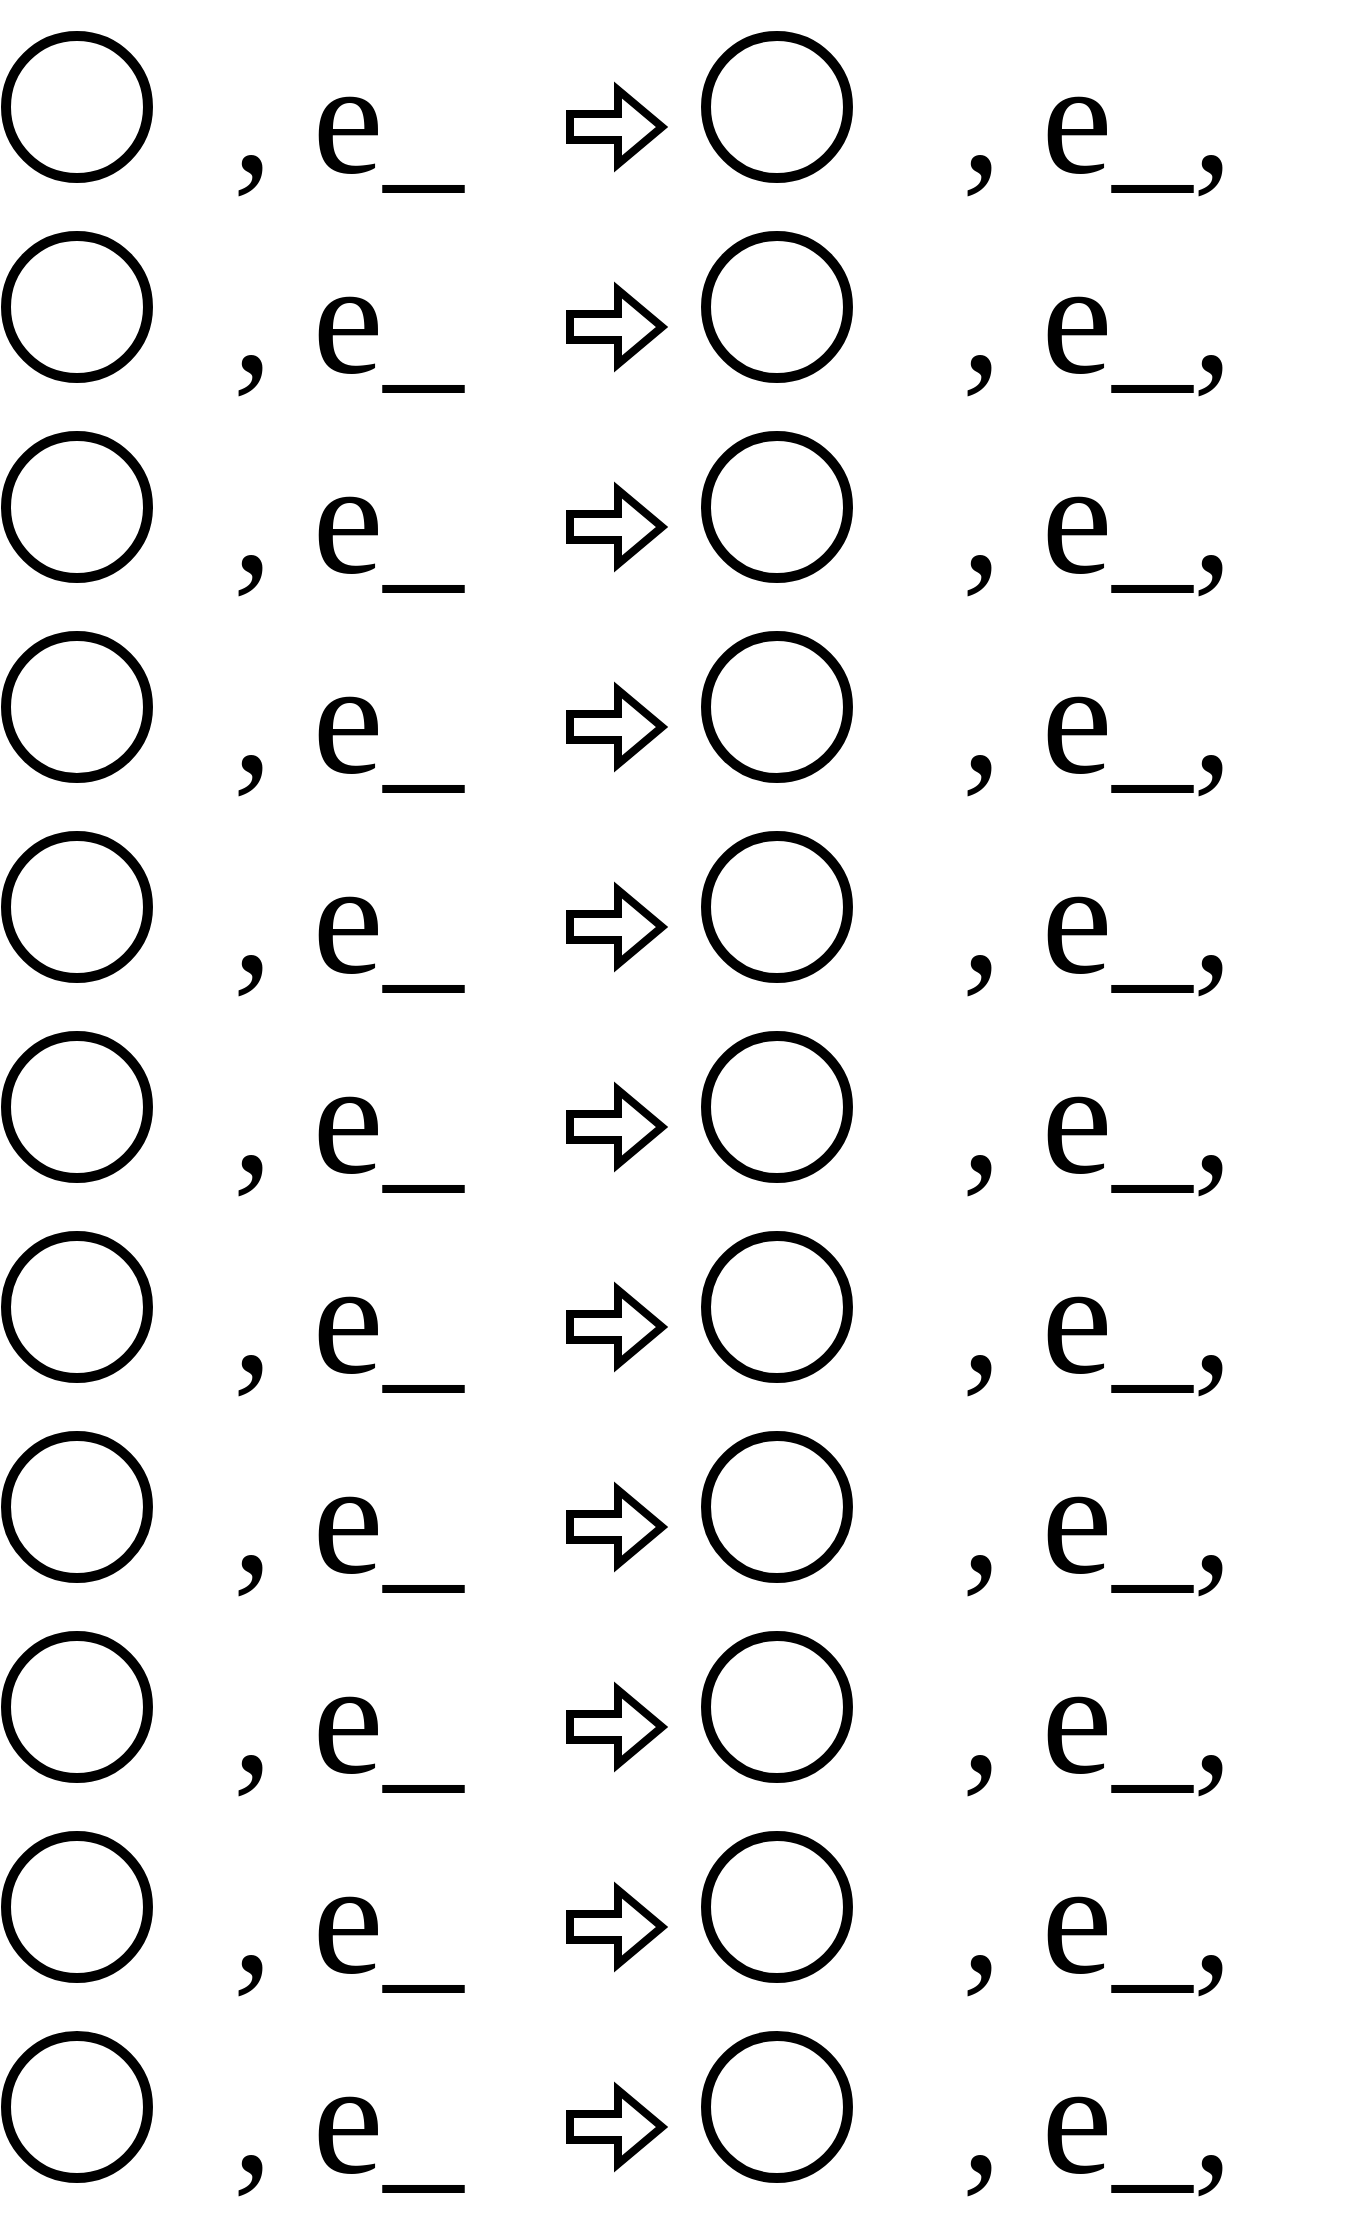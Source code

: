 <mxfile version="28.2.5" pages="2">
  <diagram name="Vierge" id="iw29GuTBBNWIZzp9MncZ">
    <mxGraphModel dx="1426" dy="745" grid="1" gridSize="10" guides="1" tooltips="1" connect="1" arrows="1" fold="1" page="1" pageScale="1" pageWidth="827" pageHeight="1169" math="0" shadow="0">
      <root>
        <mxCell id="0" />
        <mxCell id="1" parent="0" />
        <mxCell id="5Nw2cEjZZyRtjWfq3DIT-2" value="" style="group" vertex="1" connectable="0" parent="1">
          <mxGeometry x="40" y="40" width="670" height="70" as="geometry" />
        </mxCell>
        <mxCell id="Um1-8LYJTlw4Rx7Kc_Mi-1" value="&lt;font style=&quot;font-size: 80px;&quot; face=&quot;Lucida Console&quot;&gt;, e_&lt;/font&gt;" style="text;html=1;align=center;verticalAlign=middle;whiteSpace=wrap;rounded=0;fontSize=90;" parent="5Nw2cEjZZyRtjWfq3DIT-2" vertex="1">
          <mxGeometry x="71" y="1" width="200" height="70" as="geometry" />
        </mxCell>
        <mxCell id="Um1-8LYJTlw4Rx7Kc_Mi-2" value="" style="shape=flexArrow;endArrow=classic;html=1;rounded=0;strokeWidth=4;" parent="5Nw2cEjZZyRtjWfq3DIT-2" edge="1">
          <mxGeometry width="50" height="50" relative="1" as="geometry">
            <mxPoint x="280" y="45.5" as="sourcePoint" />
            <mxPoint x="330" y="45.5" as="targetPoint" />
          </mxGeometry>
        </mxCell>
        <mxCell id="Um1-8LYJTlw4Rx7Kc_Mi-4" value="" style="ellipse;whiteSpace=wrap;html=1;aspect=fixed;strokeWidth=5;" parent="5Nw2cEjZZyRtjWfq3DIT-2" vertex="1">
          <mxGeometry width="71" height="71" as="geometry" />
        </mxCell>
        <mxCell id="Um1-8LYJTlw4Rx7Kc_Mi-7" value="&lt;font style=&quot;font-size: 80px;&quot; face=&quot;Lucida Console&quot;&gt;, e_,&lt;/font&gt;" style="text;html=1;align=center;verticalAlign=middle;whiteSpace=wrap;rounded=0;fontSize=90;" parent="5Nw2cEjZZyRtjWfq3DIT-2" vertex="1">
          <mxGeometry x="421" y="1" width="249" height="70" as="geometry" />
        </mxCell>
        <mxCell id="Um1-8LYJTlw4Rx7Kc_Mi-8" value="" style="ellipse;whiteSpace=wrap;html=1;aspect=fixed;strokeWidth=5;" parent="5Nw2cEjZZyRtjWfq3DIT-2" vertex="1">
          <mxGeometry x="350" width="71" height="71" as="geometry" />
        </mxCell>
        <mxCell id="5Nw2cEjZZyRtjWfq3DIT-3" value="" style="group" vertex="1" connectable="0" parent="1">
          <mxGeometry x="40" y="140" width="670" height="71" as="geometry" />
        </mxCell>
        <mxCell id="5Nw2cEjZZyRtjWfq3DIT-4" value="&lt;font style=&quot;font-size: 80px;&quot; face=&quot;Lucida Console&quot;&gt;, e_&lt;/font&gt;" style="text;html=1;align=center;verticalAlign=middle;whiteSpace=wrap;rounded=0;fontSize=90;" vertex="1" parent="5Nw2cEjZZyRtjWfq3DIT-3">
          <mxGeometry x="71" y="1" width="200" height="70" as="geometry" />
        </mxCell>
        <mxCell id="5Nw2cEjZZyRtjWfq3DIT-5" value="" style="shape=flexArrow;endArrow=classic;html=1;rounded=0;strokeWidth=4;" edge="1" parent="5Nw2cEjZZyRtjWfq3DIT-3">
          <mxGeometry width="50" height="50" relative="1" as="geometry">
            <mxPoint x="280" y="45.5" as="sourcePoint" />
            <mxPoint x="330" y="45.5" as="targetPoint" />
          </mxGeometry>
        </mxCell>
        <mxCell id="5Nw2cEjZZyRtjWfq3DIT-6" value="" style="ellipse;whiteSpace=wrap;html=1;aspect=fixed;strokeWidth=5;" vertex="1" parent="5Nw2cEjZZyRtjWfq3DIT-3">
          <mxGeometry width="71" height="71" as="geometry" />
        </mxCell>
        <mxCell id="5Nw2cEjZZyRtjWfq3DIT-7" value="&lt;font style=&quot;font-size: 80px;&quot; face=&quot;Lucida Console&quot;&gt;, e_,&lt;/font&gt;" style="text;html=1;align=center;verticalAlign=middle;whiteSpace=wrap;rounded=0;fontSize=90;" vertex="1" parent="5Nw2cEjZZyRtjWfq3DIT-3">
          <mxGeometry x="421" y="1" width="249" height="70" as="geometry" />
        </mxCell>
        <mxCell id="5Nw2cEjZZyRtjWfq3DIT-8" value="" style="ellipse;whiteSpace=wrap;html=1;aspect=fixed;strokeWidth=5;" vertex="1" parent="5Nw2cEjZZyRtjWfq3DIT-3">
          <mxGeometry x="350" width="71" height="71" as="geometry" />
        </mxCell>
        <mxCell id="5Nw2cEjZZyRtjWfq3DIT-9" value="" style="group" vertex="1" connectable="0" parent="1">
          <mxGeometry x="40" y="240" width="670" height="71" as="geometry" />
        </mxCell>
        <mxCell id="5Nw2cEjZZyRtjWfq3DIT-10" value="&lt;font style=&quot;font-size: 80px;&quot; face=&quot;Lucida Console&quot;&gt;, e_&lt;/font&gt;" style="text;html=1;align=center;verticalAlign=middle;whiteSpace=wrap;rounded=0;fontSize=90;" vertex="1" parent="5Nw2cEjZZyRtjWfq3DIT-9">
          <mxGeometry x="71" y="1" width="200" height="70" as="geometry" />
        </mxCell>
        <mxCell id="5Nw2cEjZZyRtjWfq3DIT-11" value="" style="shape=flexArrow;endArrow=classic;html=1;rounded=0;strokeWidth=4;" edge="1" parent="5Nw2cEjZZyRtjWfq3DIT-9">
          <mxGeometry width="50" height="50" relative="1" as="geometry">
            <mxPoint x="280" y="45.5" as="sourcePoint" />
            <mxPoint x="330" y="45.5" as="targetPoint" />
          </mxGeometry>
        </mxCell>
        <mxCell id="5Nw2cEjZZyRtjWfq3DIT-12" value="" style="ellipse;whiteSpace=wrap;html=1;aspect=fixed;strokeWidth=5;" vertex="1" parent="5Nw2cEjZZyRtjWfq3DIT-9">
          <mxGeometry width="71" height="71" as="geometry" />
        </mxCell>
        <mxCell id="5Nw2cEjZZyRtjWfq3DIT-13" value="&lt;font style=&quot;font-size: 80px;&quot; face=&quot;Lucida Console&quot;&gt;, e_,&lt;/font&gt;" style="text;html=1;align=center;verticalAlign=middle;whiteSpace=wrap;rounded=0;fontSize=90;" vertex="1" parent="5Nw2cEjZZyRtjWfq3DIT-9">
          <mxGeometry x="421" y="1" width="249" height="70" as="geometry" />
        </mxCell>
        <mxCell id="5Nw2cEjZZyRtjWfq3DIT-14" value="" style="ellipse;whiteSpace=wrap;html=1;aspect=fixed;strokeWidth=5;" vertex="1" parent="5Nw2cEjZZyRtjWfq3DIT-9">
          <mxGeometry x="350" width="71" height="71" as="geometry" />
        </mxCell>
        <mxCell id="5Nw2cEjZZyRtjWfq3DIT-15" value="" style="group" vertex="1" connectable="0" parent="1">
          <mxGeometry x="40" y="340" width="670" height="71" as="geometry" />
        </mxCell>
        <mxCell id="5Nw2cEjZZyRtjWfq3DIT-16" value="&lt;font style=&quot;font-size: 80px;&quot; face=&quot;Lucida Console&quot;&gt;, e_&lt;/font&gt;" style="text;html=1;align=center;verticalAlign=middle;whiteSpace=wrap;rounded=0;fontSize=90;" vertex="1" parent="5Nw2cEjZZyRtjWfq3DIT-15">
          <mxGeometry x="71" y="1" width="200" height="70" as="geometry" />
        </mxCell>
        <mxCell id="5Nw2cEjZZyRtjWfq3DIT-17" value="" style="shape=flexArrow;endArrow=classic;html=1;rounded=0;strokeWidth=4;" edge="1" parent="5Nw2cEjZZyRtjWfq3DIT-15">
          <mxGeometry width="50" height="50" relative="1" as="geometry">
            <mxPoint x="280" y="45.5" as="sourcePoint" />
            <mxPoint x="330" y="45.5" as="targetPoint" />
          </mxGeometry>
        </mxCell>
        <mxCell id="5Nw2cEjZZyRtjWfq3DIT-18" value="" style="ellipse;whiteSpace=wrap;html=1;aspect=fixed;strokeWidth=5;" vertex="1" parent="5Nw2cEjZZyRtjWfq3DIT-15">
          <mxGeometry width="71" height="71" as="geometry" />
        </mxCell>
        <mxCell id="5Nw2cEjZZyRtjWfq3DIT-19" value="&lt;font style=&quot;font-size: 80px;&quot; face=&quot;Lucida Console&quot;&gt;, e_,&lt;/font&gt;" style="text;html=1;align=center;verticalAlign=middle;whiteSpace=wrap;rounded=0;fontSize=90;" vertex="1" parent="5Nw2cEjZZyRtjWfq3DIT-15">
          <mxGeometry x="421" y="1" width="249" height="70" as="geometry" />
        </mxCell>
        <mxCell id="5Nw2cEjZZyRtjWfq3DIT-20" value="" style="ellipse;whiteSpace=wrap;html=1;aspect=fixed;strokeWidth=5;" vertex="1" parent="5Nw2cEjZZyRtjWfq3DIT-15">
          <mxGeometry x="350" width="71" height="71" as="geometry" />
        </mxCell>
        <mxCell id="5Nw2cEjZZyRtjWfq3DIT-51" value="" style="group" vertex="1" connectable="0" parent="1">
          <mxGeometry x="40" y="440" width="670" height="70" as="geometry" />
        </mxCell>
        <mxCell id="5Nw2cEjZZyRtjWfq3DIT-52" value="&lt;font style=&quot;font-size: 80px;&quot; face=&quot;Lucida Console&quot;&gt;, e_&lt;/font&gt;" style="text;html=1;align=center;verticalAlign=middle;whiteSpace=wrap;rounded=0;fontSize=90;" vertex="1" parent="5Nw2cEjZZyRtjWfq3DIT-51">
          <mxGeometry x="71" y="1" width="200" height="70" as="geometry" />
        </mxCell>
        <mxCell id="5Nw2cEjZZyRtjWfq3DIT-53" value="" style="shape=flexArrow;endArrow=classic;html=1;rounded=0;strokeWidth=4;" edge="1" parent="5Nw2cEjZZyRtjWfq3DIT-51">
          <mxGeometry width="50" height="50" relative="1" as="geometry">
            <mxPoint x="280" y="45.5" as="sourcePoint" />
            <mxPoint x="330" y="45.5" as="targetPoint" />
          </mxGeometry>
        </mxCell>
        <mxCell id="5Nw2cEjZZyRtjWfq3DIT-54" value="" style="ellipse;whiteSpace=wrap;html=1;aspect=fixed;strokeWidth=5;" vertex="1" parent="5Nw2cEjZZyRtjWfq3DIT-51">
          <mxGeometry width="71" height="71" as="geometry" />
        </mxCell>
        <mxCell id="5Nw2cEjZZyRtjWfq3DIT-55" value="&lt;font style=&quot;font-size: 80px;&quot; face=&quot;Lucida Console&quot;&gt;, e_,&lt;/font&gt;" style="text;html=1;align=center;verticalAlign=middle;whiteSpace=wrap;rounded=0;fontSize=90;" vertex="1" parent="5Nw2cEjZZyRtjWfq3DIT-51">
          <mxGeometry x="421" y="1" width="249" height="70" as="geometry" />
        </mxCell>
        <mxCell id="5Nw2cEjZZyRtjWfq3DIT-56" value="" style="ellipse;whiteSpace=wrap;html=1;aspect=fixed;strokeWidth=5;" vertex="1" parent="5Nw2cEjZZyRtjWfq3DIT-51">
          <mxGeometry x="350" width="71" height="71" as="geometry" />
        </mxCell>
        <mxCell id="5Nw2cEjZZyRtjWfq3DIT-57" value="" style="group" vertex="1" connectable="0" parent="1">
          <mxGeometry x="40" y="540" width="670" height="71" as="geometry" />
        </mxCell>
        <mxCell id="5Nw2cEjZZyRtjWfq3DIT-58" value="&lt;font style=&quot;font-size: 80px;&quot; face=&quot;Lucida Console&quot;&gt;, e_&lt;/font&gt;" style="text;html=1;align=center;verticalAlign=middle;whiteSpace=wrap;rounded=0;fontSize=90;" vertex="1" parent="5Nw2cEjZZyRtjWfq3DIT-57">
          <mxGeometry x="71" y="1" width="200" height="70" as="geometry" />
        </mxCell>
        <mxCell id="5Nw2cEjZZyRtjWfq3DIT-59" value="" style="shape=flexArrow;endArrow=classic;html=1;rounded=0;strokeWidth=4;" edge="1" parent="5Nw2cEjZZyRtjWfq3DIT-57">
          <mxGeometry width="50" height="50" relative="1" as="geometry">
            <mxPoint x="280" y="45.5" as="sourcePoint" />
            <mxPoint x="330" y="45.5" as="targetPoint" />
          </mxGeometry>
        </mxCell>
        <mxCell id="5Nw2cEjZZyRtjWfq3DIT-60" value="" style="ellipse;whiteSpace=wrap;html=1;aspect=fixed;strokeWidth=5;" vertex="1" parent="5Nw2cEjZZyRtjWfq3DIT-57">
          <mxGeometry width="71" height="71" as="geometry" />
        </mxCell>
        <mxCell id="5Nw2cEjZZyRtjWfq3DIT-61" value="&lt;font style=&quot;font-size: 80px;&quot; face=&quot;Lucida Console&quot;&gt;, e_,&lt;/font&gt;" style="text;html=1;align=center;verticalAlign=middle;whiteSpace=wrap;rounded=0;fontSize=90;" vertex="1" parent="5Nw2cEjZZyRtjWfq3DIT-57">
          <mxGeometry x="421" y="1" width="249" height="70" as="geometry" />
        </mxCell>
        <mxCell id="5Nw2cEjZZyRtjWfq3DIT-62" value="" style="ellipse;whiteSpace=wrap;html=1;aspect=fixed;strokeWidth=5;" vertex="1" parent="5Nw2cEjZZyRtjWfq3DIT-57">
          <mxGeometry x="350" width="71" height="71" as="geometry" />
        </mxCell>
        <mxCell id="5Nw2cEjZZyRtjWfq3DIT-63" value="" style="group" vertex="1" connectable="0" parent="1">
          <mxGeometry x="40" y="640" width="670" height="71" as="geometry" />
        </mxCell>
        <mxCell id="5Nw2cEjZZyRtjWfq3DIT-64" value="&lt;font style=&quot;font-size: 80px;&quot; face=&quot;Lucida Console&quot;&gt;, e_&lt;/font&gt;" style="text;html=1;align=center;verticalAlign=middle;whiteSpace=wrap;rounded=0;fontSize=90;" vertex="1" parent="5Nw2cEjZZyRtjWfq3DIT-63">
          <mxGeometry x="71" y="1" width="200" height="70" as="geometry" />
        </mxCell>
        <mxCell id="5Nw2cEjZZyRtjWfq3DIT-65" value="" style="shape=flexArrow;endArrow=classic;html=1;rounded=0;strokeWidth=4;" edge="1" parent="5Nw2cEjZZyRtjWfq3DIT-63">
          <mxGeometry width="50" height="50" relative="1" as="geometry">
            <mxPoint x="280" y="45.5" as="sourcePoint" />
            <mxPoint x="330" y="45.5" as="targetPoint" />
          </mxGeometry>
        </mxCell>
        <mxCell id="5Nw2cEjZZyRtjWfq3DIT-66" value="" style="ellipse;whiteSpace=wrap;html=1;aspect=fixed;strokeWidth=5;" vertex="1" parent="5Nw2cEjZZyRtjWfq3DIT-63">
          <mxGeometry width="71" height="71" as="geometry" />
        </mxCell>
        <mxCell id="5Nw2cEjZZyRtjWfq3DIT-67" value="&lt;font style=&quot;font-size: 80px;&quot; face=&quot;Lucida Console&quot;&gt;, e_,&lt;/font&gt;" style="text;html=1;align=center;verticalAlign=middle;whiteSpace=wrap;rounded=0;fontSize=90;" vertex="1" parent="5Nw2cEjZZyRtjWfq3DIT-63">
          <mxGeometry x="421" y="1" width="249" height="70" as="geometry" />
        </mxCell>
        <mxCell id="5Nw2cEjZZyRtjWfq3DIT-68" value="" style="ellipse;whiteSpace=wrap;html=1;aspect=fixed;strokeWidth=5;" vertex="1" parent="5Nw2cEjZZyRtjWfq3DIT-63">
          <mxGeometry x="350" width="71" height="71" as="geometry" />
        </mxCell>
        <mxCell id="5Nw2cEjZZyRtjWfq3DIT-69" value="" style="group" vertex="1" connectable="0" parent="1">
          <mxGeometry x="40" y="740" width="670" height="71" as="geometry" />
        </mxCell>
        <mxCell id="5Nw2cEjZZyRtjWfq3DIT-70" value="&lt;font style=&quot;font-size: 80px;&quot; face=&quot;Lucida Console&quot;&gt;, e_&lt;/font&gt;" style="text;html=1;align=center;verticalAlign=middle;whiteSpace=wrap;rounded=0;fontSize=90;" vertex="1" parent="5Nw2cEjZZyRtjWfq3DIT-69">
          <mxGeometry x="71" y="1" width="200" height="70" as="geometry" />
        </mxCell>
        <mxCell id="5Nw2cEjZZyRtjWfq3DIT-71" value="" style="shape=flexArrow;endArrow=classic;html=1;rounded=0;strokeWidth=4;" edge="1" parent="5Nw2cEjZZyRtjWfq3DIT-69">
          <mxGeometry width="50" height="50" relative="1" as="geometry">
            <mxPoint x="280" y="45.5" as="sourcePoint" />
            <mxPoint x="330" y="45.5" as="targetPoint" />
          </mxGeometry>
        </mxCell>
        <mxCell id="5Nw2cEjZZyRtjWfq3DIT-72" value="" style="ellipse;whiteSpace=wrap;html=1;aspect=fixed;strokeWidth=5;" vertex="1" parent="5Nw2cEjZZyRtjWfq3DIT-69">
          <mxGeometry width="71" height="71" as="geometry" />
        </mxCell>
        <mxCell id="5Nw2cEjZZyRtjWfq3DIT-73" value="&lt;font style=&quot;font-size: 80px;&quot; face=&quot;Lucida Console&quot;&gt;, e_,&lt;/font&gt;" style="text;html=1;align=center;verticalAlign=middle;whiteSpace=wrap;rounded=0;fontSize=90;" vertex="1" parent="5Nw2cEjZZyRtjWfq3DIT-69">
          <mxGeometry x="421" y="1" width="249" height="70" as="geometry" />
        </mxCell>
        <mxCell id="5Nw2cEjZZyRtjWfq3DIT-74" value="" style="ellipse;whiteSpace=wrap;html=1;aspect=fixed;strokeWidth=5;" vertex="1" parent="5Nw2cEjZZyRtjWfq3DIT-69">
          <mxGeometry x="350" width="71" height="71" as="geometry" />
        </mxCell>
        <mxCell id="5Nw2cEjZZyRtjWfq3DIT-75" value="" style="group" vertex="1" connectable="0" parent="1">
          <mxGeometry x="40" y="840" width="670" height="70" as="geometry" />
        </mxCell>
        <mxCell id="5Nw2cEjZZyRtjWfq3DIT-76" value="&lt;font style=&quot;font-size: 80px;&quot; face=&quot;Lucida Console&quot;&gt;, e_&lt;/font&gt;" style="text;html=1;align=center;verticalAlign=middle;whiteSpace=wrap;rounded=0;fontSize=90;" vertex="1" parent="5Nw2cEjZZyRtjWfq3DIT-75">
          <mxGeometry x="71" y="1" width="200" height="70" as="geometry" />
        </mxCell>
        <mxCell id="5Nw2cEjZZyRtjWfq3DIT-77" value="" style="shape=flexArrow;endArrow=classic;html=1;rounded=0;strokeWidth=4;" edge="1" parent="5Nw2cEjZZyRtjWfq3DIT-75">
          <mxGeometry width="50" height="50" relative="1" as="geometry">
            <mxPoint x="280" y="45.5" as="sourcePoint" />
            <mxPoint x="330" y="45.5" as="targetPoint" />
          </mxGeometry>
        </mxCell>
        <mxCell id="5Nw2cEjZZyRtjWfq3DIT-78" value="" style="ellipse;whiteSpace=wrap;html=1;aspect=fixed;strokeWidth=5;" vertex="1" parent="5Nw2cEjZZyRtjWfq3DIT-75">
          <mxGeometry width="71" height="71" as="geometry" />
        </mxCell>
        <mxCell id="5Nw2cEjZZyRtjWfq3DIT-79" value="&lt;font style=&quot;font-size: 80px;&quot; face=&quot;Lucida Console&quot;&gt;, e_,&lt;/font&gt;" style="text;html=1;align=center;verticalAlign=middle;whiteSpace=wrap;rounded=0;fontSize=90;" vertex="1" parent="5Nw2cEjZZyRtjWfq3DIT-75">
          <mxGeometry x="421" y="1" width="249" height="70" as="geometry" />
        </mxCell>
        <mxCell id="5Nw2cEjZZyRtjWfq3DIT-80" value="" style="ellipse;whiteSpace=wrap;html=1;aspect=fixed;strokeWidth=5;" vertex="1" parent="5Nw2cEjZZyRtjWfq3DIT-75">
          <mxGeometry x="350" width="71" height="71" as="geometry" />
        </mxCell>
        <mxCell id="5Nw2cEjZZyRtjWfq3DIT-81" value="" style="group" vertex="1" connectable="0" parent="1">
          <mxGeometry x="40" y="940" width="670" height="71" as="geometry" />
        </mxCell>
        <mxCell id="5Nw2cEjZZyRtjWfq3DIT-82" value="&lt;font style=&quot;font-size: 80px;&quot; face=&quot;Lucida Console&quot;&gt;, e_&lt;/font&gt;" style="text;html=1;align=center;verticalAlign=middle;whiteSpace=wrap;rounded=0;fontSize=90;" vertex="1" parent="5Nw2cEjZZyRtjWfq3DIT-81">
          <mxGeometry x="71" y="1" width="200" height="70" as="geometry" />
        </mxCell>
        <mxCell id="5Nw2cEjZZyRtjWfq3DIT-83" value="" style="shape=flexArrow;endArrow=classic;html=1;rounded=0;strokeWidth=4;" edge="1" parent="5Nw2cEjZZyRtjWfq3DIT-81">
          <mxGeometry width="50" height="50" relative="1" as="geometry">
            <mxPoint x="280" y="45.5" as="sourcePoint" />
            <mxPoint x="330" y="45.5" as="targetPoint" />
          </mxGeometry>
        </mxCell>
        <mxCell id="5Nw2cEjZZyRtjWfq3DIT-84" value="" style="ellipse;whiteSpace=wrap;html=1;aspect=fixed;strokeWidth=5;" vertex="1" parent="5Nw2cEjZZyRtjWfq3DIT-81">
          <mxGeometry width="71" height="71" as="geometry" />
        </mxCell>
        <mxCell id="5Nw2cEjZZyRtjWfq3DIT-85" value="&lt;font style=&quot;font-size: 80px;&quot; face=&quot;Lucida Console&quot;&gt;, e_,&lt;/font&gt;" style="text;html=1;align=center;verticalAlign=middle;whiteSpace=wrap;rounded=0;fontSize=90;" vertex="1" parent="5Nw2cEjZZyRtjWfq3DIT-81">
          <mxGeometry x="421" y="1" width="249" height="70" as="geometry" />
        </mxCell>
        <mxCell id="5Nw2cEjZZyRtjWfq3DIT-86" value="" style="ellipse;whiteSpace=wrap;html=1;aspect=fixed;strokeWidth=5;" vertex="1" parent="5Nw2cEjZZyRtjWfq3DIT-81">
          <mxGeometry x="350" width="71" height="71" as="geometry" />
        </mxCell>
        <mxCell id="5Nw2cEjZZyRtjWfq3DIT-87" value="" style="group" vertex="1" connectable="0" parent="1">
          <mxGeometry x="40" y="1040" width="670" height="71" as="geometry" />
        </mxCell>
        <mxCell id="5Nw2cEjZZyRtjWfq3DIT-88" value="&lt;font style=&quot;font-size: 80px;&quot; face=&quot;Lucida Console&quot;&gt;, e_&lt;/font&gt;" style="text;html=1;align=center;verticalAlign=middle;whiteSpace=wrap;rounded=0;fontSize=90;" vertex="1" parent="5Nw2cEjZZyRtjWfq3DIT-87">
          <mxGeometry x="71" y="1" width="200" height="70" as="geometry" />
        </mxCell>
        <mxCell id="5Nw2cEjZZyRtjWfq3DIT-89" value="" style="shape=flexArrow;endArrow=classic;html=1;rounded=0;strokeWidth=4;" edge="1" parent="5Nw2cEjZZyRtjWfq3DIT-87">
          <mxGeometry width="50" height="50" relative="1" as="geometry">
            <mxPoint x="280" y="45.5" as="sourcePoint" />
            <mxPoint x="330" y="45.5" as="targetPoint" />
          </mxGeometry>
        </mxCell>
        <mxCell id="5Nw2cEjZZyRtjWfq3DIT-90" value="" style="ellipse;whiteSpace=wrap;html=1;aspect=fixed;strokeWidth=5;" vertex="1" parent="5Nw2cEjZZyRtjWfq3DIT-87">
          <mxGeometry width="71" height="71" as="geometry" />
        </mxCell>
        <mxCell id="5Nw2cEjZZyRtjWfq3DIT-91" value="&lt;font style=&quot;font-size: 80px;&quot; face=&quot;Lucida Console&quot;&gt;, e_,&lt;/font&gt;" style="text;html=1;align=center;verticalAlign=middle;whiteSpace=wrap;rounded=0;fontSize=90;" vertex="1" parent="5Nw2cEjZZyRtjWfq3DIT-87">
          <mxGeometry x="421" y="1" width="249" height="70" as="geometry" />
        </mxCell>
        <mxCell id="5Nw2cEjZZyRtjWfq3DIT-92" value="" style="ellipse;whiteSpace=wrap;html=1;aspect=fixed;strokeWidth=5;" vertex="1" parent="5Nw2cEjZZyRtjWfq3DIT-87">
          <mxGeometry x="350" width="71" height="71" as="geometry" />
        </mxCell>
      </root>
    </mxGraphModel>
  </diagram>
  <diagram name="Machine_1" id="2Xyl_TKMC1ycNA-C0aHQ">
    <mxGraphModel dx="1426" dy="745" grid="1" gridSize="10" guides="1" tooltips="1" connect="1" arrows="1" fold="1" page="1" pageScale="1" pageWidth="827" pageHeight="1169" math="0" shadow="0">
      <root>
        <mxCell id="zdW10Jas3wFCDTWUACjv-0" />
        <mxCell id="zdW10Jas3wFCDTWUACjv-1" parent="zdW10Jas3wFCDTWUACjv-0" />
        <mxCell id="zdW10Jas3wFCDTWUACjv-2" value="" style="group" vertex="1" connectable="0" parent="zdW10Jas3wFCDTWUACjv-1">
          <mxGeometry x="40" y="40" width="670" height="70" as="geometry" />
        </mxCell>
        <mxCell id="zdW10Jas3wFCDTWUACjv-3" value="&lt;font style=&quot;font-size: 80px;&quot; face=&quot;Lucida Console&quot;&gt;, e_&lt;/font&gt;" style="text;html=1;align=center;verticalAlign=middle;whiteSpace=wrap;rounded=0;fontSize=90;" vertex="1" parent="zdW10Jas3wFCDTWUACjv-2">
          <mxGeometry x="71" y="1" width="200" height="70" as="geometry" />
        </mxCell>
        <mxCell id="zdW10Jas3wFCDTWUACjv-4" value="" style="shape=flexArrow;endArrow=classic;html=1;rounded=0;strokeWidth=4;" edge="1" parent="zdW10Jas3wFCDTWUACjv-2">
          <mxGeometry width="50" height="50" relative="1" as="geometry">
            <mxPoint x="280" y="45.5" as="sourcePoint" />
            <mxPoint x="330" y="45.5" as="targetPoint" />
          </mxGeometry>
        </mxCell>
        <mxCell id="zdW10Jas3wFCDTWUACjv-5" value="" style="ellipse;whiteSpace=wrap;html=1;aspect=fixed;strokeWidth=5;fillColor=#FF0000;" vertex="1" parent="zdW10Jas3wFCDTWUACjv-2">
          <mxGeometry width="71" height="71" as="geometry" />
        </mxCell>
        <mxCell id="zdW10Jas3wFCDTWUACjv-6" value="&lt;font style=&quot;font-size: 80px;&quot; face=&quot;Lucida Console&quot;&gt;, e_,&lt;/font&gt;" style="text;html=1;align=center;verticalAlign=middle;whiteSpace=wrap;rounded=0;fontSize=90;" vertex="1" parent="zdW10Jas3wFCDTWUACjv-2">
          <mxGeometry x="421" y="1" width="249" height="70" as="geometry" />
        </mxCell>
        <mxCell id="zdW10Jas3wFCDTWUACjv-7" value="" style="ellipse;whiteSpace=wrap;html=1;aspect=fixed;strokeWidth=5;" vertex="1" parent="zdW10Jas3wFCDTWUACjv-2">
          <mxGeometry x="350" width="71" height="71" as="geometry" />
        </mxCell>
        <mxCell id="zdW10Jas3wFCDTWUACjv-8" value="" style="group" vertex="1" connectable="0" parent="zdW10Jas3wFCDTWUACjv-1">
          <mxGeometry x="40" y="140" width="670" height="71" as="geometry" />
        </mxCell>
        <mxCell id="zdW10Jas3wFCDTWUACjv-9" value="&lt;font style=&quot;font-size: 80px;&quot; face=&quot;Lucida Console&quot;&gt;, e_&lt;/font&gt;" style="text;html=1;align=center;verticalAlign=middle;whiteSpace=wrap;rounded=0;fontSize=90;" vertex="1" parent="zdW10Jas3wFCDTWUACjv-8">
          <mxGeometry x="71" y="1" width="200" height="70" as="geometry" />
        </mxCell>
        <mxCell id="zdW10Jas3wFCDTWUACjv-10" value="" style="shape=flexArrow;endArrow=classic;html=1;rounded=0;strokeWidth=4;" edge="1" parent="zdW10Jas3wFCDTWUACjv-8">
          <mxGeometry width="50" height="50" relative="1" as="geometry">
            <mxPoint x="280" y="45.5" as="sourcePoint" />
            <mxPoint x="330" y="45.5" as="targetPoint" />
          </mxGeometry>
        </mxCell>
        <mxCell id="zdW10Jas3wFCDTWUACjv-11" value="" style="ellipse;whiteSpace=wrap;html=1;aspect=fixed;strokeWidth=5;fillColor=#0000FF;" vertex="1" parent="zdW10Jas3wFCDTWUACjv-8">
          <mxGeometry width="71" height="71" as="geometry" />
        </mxCell>
        <mxCell id="zdW10Jas3wFCDTWUACjv-12" value="&lt;font style=&quot;font-size: 80px;&quot; face=&quot;Lucida Console&quot;&gt;, e_,&lt;/font&gt;" style="text;html=1;align=center;verticalAlign=middle;whiteSpace=wrap;rounded=0;fontSize=90;" vertex="1" parent="zdW10Jas3wFCDTWUACjv-8">
          <mxGeometry x="421" y="1" width="249" height="70" as="geometry" />
        </mxCell>
        <mxCell id="zdW10Jas3wFCDTWUACjv-13" value="" style="ellipse;whiteSpace=wrap;html=1;aspect=fixed;strokeWidth=5;" vertex="1" parent="zdW10Jas3wFCDTWUACjv-8">
          <mxGeometry x="350" width="71" height="71" as="geometry" />
        </mxCell>
        <mxCell id="zdW10Jas3wFCDTWUACjv-14" value="" style="group" vertex="1" connectable="0" parent="zdW10Jas3wFCDTWUACjv-1">
          <mxGeometry x="40" y="240" width="670" height="71" as="geometry" />
        </mxCell>
        <mxCell id="zdW10Jas3wFCDTWUACjv-15" value="&lt;font style=&quot;font-size: 80px;&quot; face=&quot;Lucida Console&quot;&gt;, e_&lt;/font&gt;" style="text;html=1;align=center;verticalAlign=middle;whiteSpace=wrap;rounded=0;fontSize=90;" vertex="1" parent="zdW10Jas3wFCDTWUACjv-14">
          <mxGeometry x="71" y="1" width="200" height="70" as="geometry" />
        </mxCell>
        <mxCell id="zdW10Jas3wFCDTWUACjv-16" value="" style="shape=flexArrow;endArrow=classic;html=1;rounded=0;strokeWidth=4;" edge="1" parent="zdW10Jas3wFCDTWUACjv-14">
          <mxGeometry width="50" height="50" relative="1" as="geometry">
            <mxPoint x="280" y="45.5" as="sourcePoint" />
            <mxPoint x="330" y="45.5" as="targetPoint" />
          </mxGeometry>
        </mxCell>
        <mxCell id="zdW10Jas3wFCDTWUACjv-17" value="" style="ellipse;whiteSpace=wrap;html=1;aspect=fixed;strokeWidth=5;fillColor=#FFFF00;" vertex="1" parent="zdW10Jas3wFCDTWUACjv-14">
          <mxGeometry width="71" height="71" as="geometry" />
        </mxCell>
        <mxCell id="zdW10Jas3wFCDTWUACjv-18" value="&lt;font style=&quot;font-size: 80px;&quot; face=&quot;Lucida Console&quot;&gt;, e_,&lt;/font&gt;" style="text;html=1;align=center;verticalAlign=middle;whiteSpace=wrap;rounded=0;fontSize=90;" vertex="1" parent="zdW10Jas3wFCDTWUACjv-14">
          <mxGeometry x="421" y="1" width="249" height="70" as="geometry" />
        </mxCell>
        <mxCell id="zdW10Jas3wFCDTWUACjv-19" value="" style="ellipse;whiteSpace=wrap;html=1;aspect=fixed;strokeWidth=5;" vertex="1" parent="zdW10Jas3wFCDTWUACjv-14">
          <mxGeometry x="350" width="71" height="71" as="geometry" />
        </mxCell>
        <mxCell id="zdW10Jas3wFCDTWUACjv-20" value="" style="group" vertex="1" connectable="0" parent="zdW10Jas3wFCDTWUACjv-1">
          <mxGeometry x="40" y="340" width="670" height="71" as="geometry" />
        </mxCell>
        <mxCell id="zdW10Jas3wFCDTWUACjv-21" value="&lt;font style=&quot;font-size: 80px;&quot; face=&quot;Lucida Console&quot;&gt;, e_&lt;/font&gt;" style="text;html=1;align=center;verticalAlign=middle;whiteSpace=wrap;rounded=0;fontSize=90;" vertex="1" parent="zdW10Jas3wFCDTWUACjv-20">
          <mxGeometry x="71" y="1" width="200" height="70" as="geometry" />
        </mxCell>
        <mxCell id="zdW10Jas3wFCDTWUACjv-22" value="" style="shape=flexArrow;endArrow=classic;html=1;rounded=0;strokeWidth=4;" edge="1" parent="zdW10Jas3wFCDTWUACjv-20">
          <mxGeometry width="50" height="50" relative="1" as="geometry">
            <mxPoint x="280" y="45.5" as="sourcePoint" />
            <mxPoint x="330" y="45.5" as="targetPoint" />
          </mxGeometry>
        </mxCell>
        <mxCell id="zdW10Jas3wFCDTWUACjv-23" value="" style="ellipse;whiteSpace=wrap;html=1;aspect=fixed;strokeWidth=5;fillColor=#00FF00;" vertex="1" parent="zdW10Jas3wFCDTWUACjv-20">
          <mxGeometry width="71" height="71" as="geometry" />
        </mxCell>
        <mxCell id="zdW10Jas3wFCDTWUACjv-24" value="&lt;font style=&quot;font-size: 80px;&quot; face=&quot;Lucida Console&quot;&gt;, e_,&lt;/font&gt;" style="text;html=1;align=center;verticalAlign=middle;whiteSpace=wrap;rounded=0;fontSize=90;" vertex="1" parent="zdW10Jas3wFCDTWUACjv-20">
          <mxGeometry x="421" y="1" width="249" height="70" as="geometry" />
        </mxCell>
        <mxCell id="zdW10Jas3wFCDTWUACjv-25" value="" style="ellipse;whiteSpace=wrap;html=1;aspect=fixed;strokeWidth=5;" vertex="1" parent="zdW10Jas3wFCDTWUACjv-20">
          <mxGeometry x="350" width="71" height="71" as="geometry" />
        </mxCell>
        <mxCell id="zdW10Jas3wFCDTWUACjv-26" value="" style="group" vertex="1" connectable="0" parent="zdW10Jas3wFCDTWUACjv-1">
          <mxGeometry x="40" y="440" width="670" height="70" as="geometry" />
        </mxCell>
        <mxCell id="zdW10Jas3wFCDTWUACjv-27" value="&lt;font style=&quot;font-size: 80px;&quot; face=&quot;Lucida Console&quot;&gt;, e_&lt;/font&gt;" style="text;html=1;align=center;verticalAlign=middle;whiteSpace=wrap;rounded=0;fontSize=90;" vertex="1" parent="zdW10Jas3wFCDTWUACjv-26">
          <mxGeometry x="71" y="1" width="200" height="70" as="geometry" />
        </mxCell>
        <mxCell id="zdW10Jas3wFCDTWUACjv-28" value="" style="shape=flexArrow;endArrow=classic;html=1;rounded=0;strokeWidth=4;" edge="1" parent="zdW10Jas3wFCDTWUACjv-26">
          <mxGeometry width="50" height="50" relative="1" as="geometry">
            <mxPoint x="280" y="45.5" as="sourcePoint" />
            <mxPoint x="330" y="45.5" as="targetPoint" />
          </mxGeometry>
        </mxCell>
        <mxCell id="zdW10Jas3wFCDTWUACjv-29" value="" style="ellipse;whiteSpace=wrap;html=1;aspect=fixed;strokeWidth=5;" vertex="1" parent="zdW10Jas3wFCDTWUACjv-26">
          <mxGeometry width="71" height="71" as="geometry" />
        </mxCell>
        <mxCell id="zdW10Jas3wFCDTWUACjv-30" value="&lt;font style=&quot;font-size: 80px;&quot; face=&quot;Lucida Console&quot;&gt;, e_,&lt;/font&gt;" style="text;html=1;align=center;verticalAlign=middle;whiteSpace=wrap;rounded=0;fontSize=90;" vertex="1" parent="zdW10Jas3wFCDTWUACjv-26">
          <mxGeometry x="421" y="1" width="249" height="70" as="geometry" />
        </mxCell>
        <mxCell id="zdW10Jas3wFCDTWUACjv-31" value="" style="ellipse;whiteSpace=wrap;html=1;aspect=fixed;strokeWidth=5;" vertex="1" parent="zdW10Jas3wFCDTWUACjv-26">
          <mxGeometry x="350" width="71" height="71" as="geometry" />
        </mxCell>
        <mxCell id="zdW10Jas3wFCDTWUACjv-32" value="" style="group" vertex="1" connectable="0" parent="zdW10Jas3wFCDTWUACjv-1">
          <mxGeometry x="40" y="540" width="670" height="71" as="geometry" />
        </mxCell>
        <mxCell id="zdW10Jas3wFCDTWUACjv-33" value="&lt;font style=&quot;font-size: 80px;&quot; face=&quot;Lucida Console&quot;&gt;, e_&lt;/font&gt;" style="text;html=1;align=center;verticalAlign=middle;whiteSpace=wrap;rounded=0;fontSize=90;" vertex="1" parent="zdW10Jas3wFCDTWUACjv-32">
          <mxGeometry x="71" y="1" width="200" height="70" as="geometry" />
        </mxCell>
        <mxCell id="zdW10Jas3wFCDTWUACjv-34" value="" style="shape=flexArrow;endArrow=classic;html=1;rounded=0;strokeWidth=4;" edge="1" parent="zdW10Jas3wFCDTWUACjv-32">
          <mxGeometry width="50" height="50" relative="1" as="geometry">
            <mxPoint x="280" y="45.5" as="sourcePoint" />
            <mxPoint x="330" y="45.5" as="targetPoint" />
          </mxGeometry>
        </mxCell>
        <mxCell id="zdW10Jas3wFCDTWUACjv-35" value="" style="ellipse;whiteSpace=wrap;html=1;aspect=fixed;strokeWidth=5;" vertex="1" parent="zdW10Jas3wFCDTWUACjv-32">
          <mxGeometry width="71" height="71" as="geometry" />
        </mxCell>
        <mxCell id="zdW10Jas3wFCDTWUACjv-36" value="&lt;font style=&quot;font-size: 80px;&quot; face=&quot;Lucida Console&quot;&gt;, e_,&lt;/font&gt;" style="text;html=1;align=center;verticalAlign=middle;whiteSpace=wrap;rounded=0;fontSize=90;" vertex="1" parent="zdW10Jas3wFCDTWUACjv-32">
          <mxGeometry x="421" y="1" width="249" height="70" as="geometry" />
        </mxCell>
        <mxCell id="zdW10Jas3wFCDTWUACjv-37" value="" style="ellipse;whiteSpace=wrap;html=1;aspect=fixed;strokeWidth=5;" vertex="1" parent="zdW10Jas3wFCDTWUACjv-32">
          <mxGeometry x="350" width="71" height="71" as="geometry" />
        </mxCell>
        <mxCell id="zdW10Jas3wFCDTWUACjv-38" value="" style="group" vertex="1" connectable="0" parent="zdW10Jas3wFCDTWUACjv-1">
          <mxGeometry x="40" y="640" width="670" height="71" as="geometry" />
        </mxCell>
        <mxCell id="zdW10Jas3wFCDTWUACjv-39" value="&lt;font style=&quot;font-size: 80px;&quot; face=&quot;Lucida Console&quot;&gt;, e_&lt;/font&gt;" style="text;html=1;align=center;verticalAlign=middle;whiteSpace=wrap;rounded=0;fontSize=90;" vertex="1" parent="zdW10Jas3wFCDTWUACjv-38">
          <mxGeometry x="71" y="1" width="200" height="70" as="geometry" />
        </mxCell>
        <mxCell id="zdW10Jas3wFCDTWUACjv-40" value="" style="shape=flexArrow;endArrow=classic;html=1;rounded=0;strokeWidth=4;" edge="1" parent="zdW10Jas3wFCDTWUACjv-38">
          <mxGeometry width="50" height="50" relative="1" as="geometry">
            <mxPoint x="280" y="45.5" as="sourcePoint" />
            <mxPoint x="330" y="45.5" as="targetPoint" />
          </mxGeometry>
        </mxCell>
        <mxCell id="zdW10Jas3wFCDTWUACjv-41" value="" style="ellipse;whiteSpace=wrap;html=1;aspect=fixed;strokeWidth=5;" vertex="1" parent="zdW10Jas3wFCDTWUACjv-38">
          <mxGeometry width="71" height="71" as="geometry" />
        </mxCell>
        <mxCell id="zdW10Jas3wFCDTWUACjv-42" value="&lt;font style=&quot;font-size: 80px;&quot; face=&quot;Lucida Console&quot;&gt;, e_,&lt;/font&gt;" style="text;html=1;align=center;verticalAlign=middle;whiteSpace=wrap;rounded=0;fontSize=90;" vertex="1" parent="zdW10Jas3wFCDTWUACjv-38">
          <mxGeometry x="421" y="1" width="249" height="70" as="geometry" />
        </mxCell>
        <mxCell id="zdW10Jas3wFCDTWUACjv-43" value="" style="ellipse;whiteSpace=wrap;html=1;aspect=fixed;strokeWidth=5;" vertex="1" parent="zdW10Jas3wFCDTWUACjv-38">
          <mxGeometry x="350" width="71" height="71" as="geometry" />
        </mxCell>
        <mxCell id="zdW10Jas3wFCDTWUACjv-44" value="" style="group" vertex="1" connectable="0" parent="zdW10Jas3wFCDTWUACjv-1">
          <mxGeometry x="40" y="740" width="670" height="71" as="geometry" />
        </mxCell>
        <mxCell id="zdW10Jas3wFCDTWUACjv-45" value="&lt;font style=&quot;font-size: 80px;&quot; face=&quot;Lucida Console&quot;&gt;, e_&lt;/font&gt;" style="text;html=1;align=center;verticalAlign=middle;whiteSpace=wrap;rounded=0;fontSize=90;" vertex="1" parent="zdW10Jas3wFCDTWUACjv-44">
          <mxGeometry x="71" y="1" width="200" height="70" as="geometry" />
        </mxCell>
        <mxCell id="zdW10Jas3wFCDTWUACjv-46" value="" style="shape=flexArrow;endArrow=classic;html=1;rounded=0;strokeWidth=4;" edge="1" parent="zdW10Jas3wFCDTWUACjv-44">
          <mxGeometry width="50" height="50" relative="1" as="geometry">
            <mxPoint x="280" y="45.5" as="sourcePoint" />
            <mxPoint x="330" y="45.5" as="targetPoint" />
          </mxGeometry>
        </mxCell>
        <mxCell id="zdW10Jas3wFCDTWUACjv-47" value="" style="ellipse;whiteSpace=wrap;html=1;aspect=fixed;strokeWidth=5;" vertex="1" parent="zdW10Jas3wFCDTWUACjv-44">
          <mxGeometry width="71" height="71" as="geometry" />
        </mxCell>
        <mxCell id="zdW10Jas3wFCDTWUACjv-48" value="&lt;font style=&quot;font-size: 80px;&quot; face=&quot;Lucida Console&quot;&gt;, e_,&lt;/font&gt;" style="text;html=1;align=center;verticalAlign=middle;whiteSpace=wrap;rounded=0;fontSize=90;" vertex="1" parent="zdW10Jas3wFCDTWUACjv-44">
          <mxGeometry x="421" y="1" width="249" height="70" as="geometry" />
        </mxCell>
        <mxCell id="zdW10Jas3wFCDTWUACjv-49" value="" style="ellipse;whiteSpace=wrap;html=1;aspect=fixed;strokeWidth=5;" vertex="1" parent="zdW10Jas3wFCDTWUACjv-44">
          <mxGeometry x="350" width="71" height="71" as="geometry" />
        </mxCell>
        <mxCell id="zdW10Jas3wFCDTWUACjv-50" value="" style="group" vertex="1" connectable="0" parent="zdW10Jas3wFCDTWUACjv-1">
          <mxGeometry x="40" y="840" width="670" height="70" as="geometry" />
        </mxCell>
        <mxCell id="zdW10Jas3wFCDTWUACjv-51" value="&lt;font style=&quot;font-size: 80px;&quot; face=&quot;Lucida Console&quot;&gt;, e_&lt;/font&gt;" style="text;html=1;align=center;verticalAlign=middle;whiteSpace=wrap;rounded=0;fontSize=90;" vertex="1" parent="zdW10Jas3wFCDTWUACjv-50">
          <mxGeometry x="71" y="1" width="200" height="70" as="geometry" />
        </mxCell>
        <mxCell id="zdW10Jas3wFCDTWUACjv-52" value="" style="shape=flexArrow;endArrow=classic;html=1;rounded=0;strokeWidth=4;" edge="1" parent="zdW10Jas3wFCDTWUACjv-50">
          <mxGeometry width="50" height="50" relative="1" as="geometry">
            <mxPoint x="280" y="45.5" as="sourcePoint" />
            <mxPoint x="330" y="45.5" as="targetPoint" />
          </mxGeometry>
        </mxCell>
        <mxCell id="zdW10Jas3wFCDTWUACjv-53" value="" style="ellipse;whiteSpace=wrap;html=1;aspect=fixed;strokeWidth=5;" vertex="1" parent="zdW10Jas3wFCDTWUACjv-50">
          <mxGeometry width="71" height="71" as="geometry" />
        </mxCell>
        <mxCell id="zdW10Jas3wFCDTWUACjv-54" value="&lt;font style=&quot;font-size: 80px;&quot; face=&quot;Lucida Console&quot;&gt;, e_,&lt;/font&gt;" style="text;html=1;align=center;verticalAlign=middle;whiteSpace=wrap;rounded=0;fontSize=90;" vertex="1" parent="zdW10Jas3wFCDTWUACjv-50">
          <mxGeometry x="421" y="1" width="249" height="70" as="geometry" />
        </mxCell>
        <mxCell id="zdW10Jas3wFCDTWUACjv-55" value="" style="ellipse;whiteSpace=wrap;html=1;aspect=fixed;strokeWidth=5;" vertex="1" parent="zdW10Jas3wFCDTWUACjv-50">
          <mxGeometry x="350" width="71" height="71" as="geometry" />
        </mxCell>
        <mxCell id="zdW10Jas3wFCDTWUACjv-56" value="" style="group" vertex="1" connectable="0" parent="zdW10Jas3wFCDTWUACjv-1">
          <mxGeometry x="40" y="940" width="670" height="71" as="geometry" />
        </mxCell>
        <mxCell id="zdW10Jas3wFCDTWUACjv-57" value="&lt;font style=&quot;font-size: 80px;&quot; face=&quot;Lucida Console&quot;&gt;, e_&lt;/font&gt;" style="text;html=1;align=center;verticalAlign=middle;whiteSpace=wrap;rounded=0;fontSize=90;" vertex="1" parent="zdW10Jas3wFCDTWUACjv-56">
          <mxGeometry x="71" y="1" width="200" height="70" as="geometry" />
        </mxCell>
        <mxCell id="zdW10Jas3wFCDTWUACjv-58" value="" style="shape=flexArrow;endArrow=classic;html=1;rounded=0;strokeWidth=4;" edge="1" parent="zdW10Jas3wFCDTWUACjv-56">
          <mxGeometry width="50" height="50" relative="1" as="geometry">
            <mxPoint x="280" y="45.5" as="sourcePoint" />
            <mxPoint x="330" y="45.5" as="targetPoint" />
          </mxGeometry>
        </mxCell>
        <mxCell id="zdW10Jas3wFCDTWUACjv-59" value="" style="ellipse;whiteSpace=wrap;html=1;aspect=fixed;strokeWidth=5;" vertex="1" parent="zdW10Jas3wFCDTWUACjv-56">
          <mxGeometry width="71" height="71" as="geometry" />
        </mxCell>
        <mxCell id="zdW10Jas3wFCDTWUACjv-60" value="&lt;font style=&quot;font-size: 80px;&quot; face=&quot;Lucida Console&quot;&gt;, e_,&lt;/font&gt;" style="text;html=1;align=center;verticalAlign=middle;whiteSpace=wrap;rounded=0;fontSize=90;" vertex="1" parent="zdW10Jas3wFCDTWUACjv-56">
          <mxGeometry x="421" y="1" width="249" height="70" as="geometry" />
        </mxCell>
        <mxCell id="zdW10Jas3wFCDTWUACjv-61" value="" style="ellipse;whiteSpace=wrap;html=1;aspect=fixed;strokeWidth=5;" vertex="1" parent="zdW10Jas3wFCDTWUACjv-56">
          <mxGeometry x="350" width="71" height="71" as="geometry" />
        </mxCell>
        <mxCell id="zdW10Jas3wFCDTWUACjv-62" value="" style="group" vertex="1" connectable="0" parent="zdW10Jas3wFCDTWUACjv-1">
          <mxGeometry x="40" y="1040" width="670" height="71" as="geometry" />
        </mxCell>
        <mxCell id="zdW10Jas3wFCDTWUACjv-63" value="&lt;font style=&quot;font-size: 80px;&quot; face=&quot;Lucida Console&quot;&gt;, e_&lt;/font&gt;" style="text;html=1;align=center;verticalAlign=middle;whiteSpace=wrap;rounded=0;fontSize=90;" vertex="1" parent="zdW10Jas3wFCDTWUACjv-62">
          <mxGeometry x="71" y="1" width="200" height="70" as="geometry" />
        </mxCell>
        <mxCell id="zdW10Jas3wFCDTWUACjv-64" value="" style="shape=flexArrow;endArrow=classic;html=1;rounded=0;strokeWidth=4;" edge="1" parent="zdW10Jas3wFCDTWUACjv-62">
          <mxGeometry width="50" height="50" relative="1" as="geometry">
            <mxPoint x="280" y="45.5" as="sourcePoint" />
            <mxPoint x="330" y="45.5" as="targetPoint" />
          </mxGeometry>
        </mxCell>
        <mxCell id="zdW10Jas3wFCDTWUACjv-65" value="" style="ellipse;whiteSpace=wrap;html=1;aspect=fixed;strokeWidth=5;" vertex="1" parent="zdW10Jas3wFCDTWUACjv-62">
          <mxGeometry width="71" height="71" as="geometry" />
        </mxCell>
        <mxCell id="zdW10Jas3wFCDTWUACjv-66" value="&lt;font style=&quot;font-size: 80px;&quot; face=&quot;Lucida Console&quot;&gt;, e_,&lt;/font&gt;" style="text;html=1;align=center;verticalAlign=middle;whiteSpace=wrap;rounded=0;fontSize=90;" vertex="1" parent="zdW10Jas3wFCDTWUACjv-62">
          <mxGeometry x="421" y="1" width="249" height="70" as="geometry" />
        </mxCell>
        <mxCell id="zdW10Jas3wFCDTWUACjv-67" value="" style="ellipse;whiteSpace=wrap;html=1;aspect=fixed;strokeWidth=5;" vertex="1" parent="zdW10Jas3wFCDTWUACjv-62">
          <mxGeometry x="350" width="71" height="71" as="geometry" />
        </mxCell>
      </root>
    </mxGraphModel>
  </diagram>
</mxfile>
